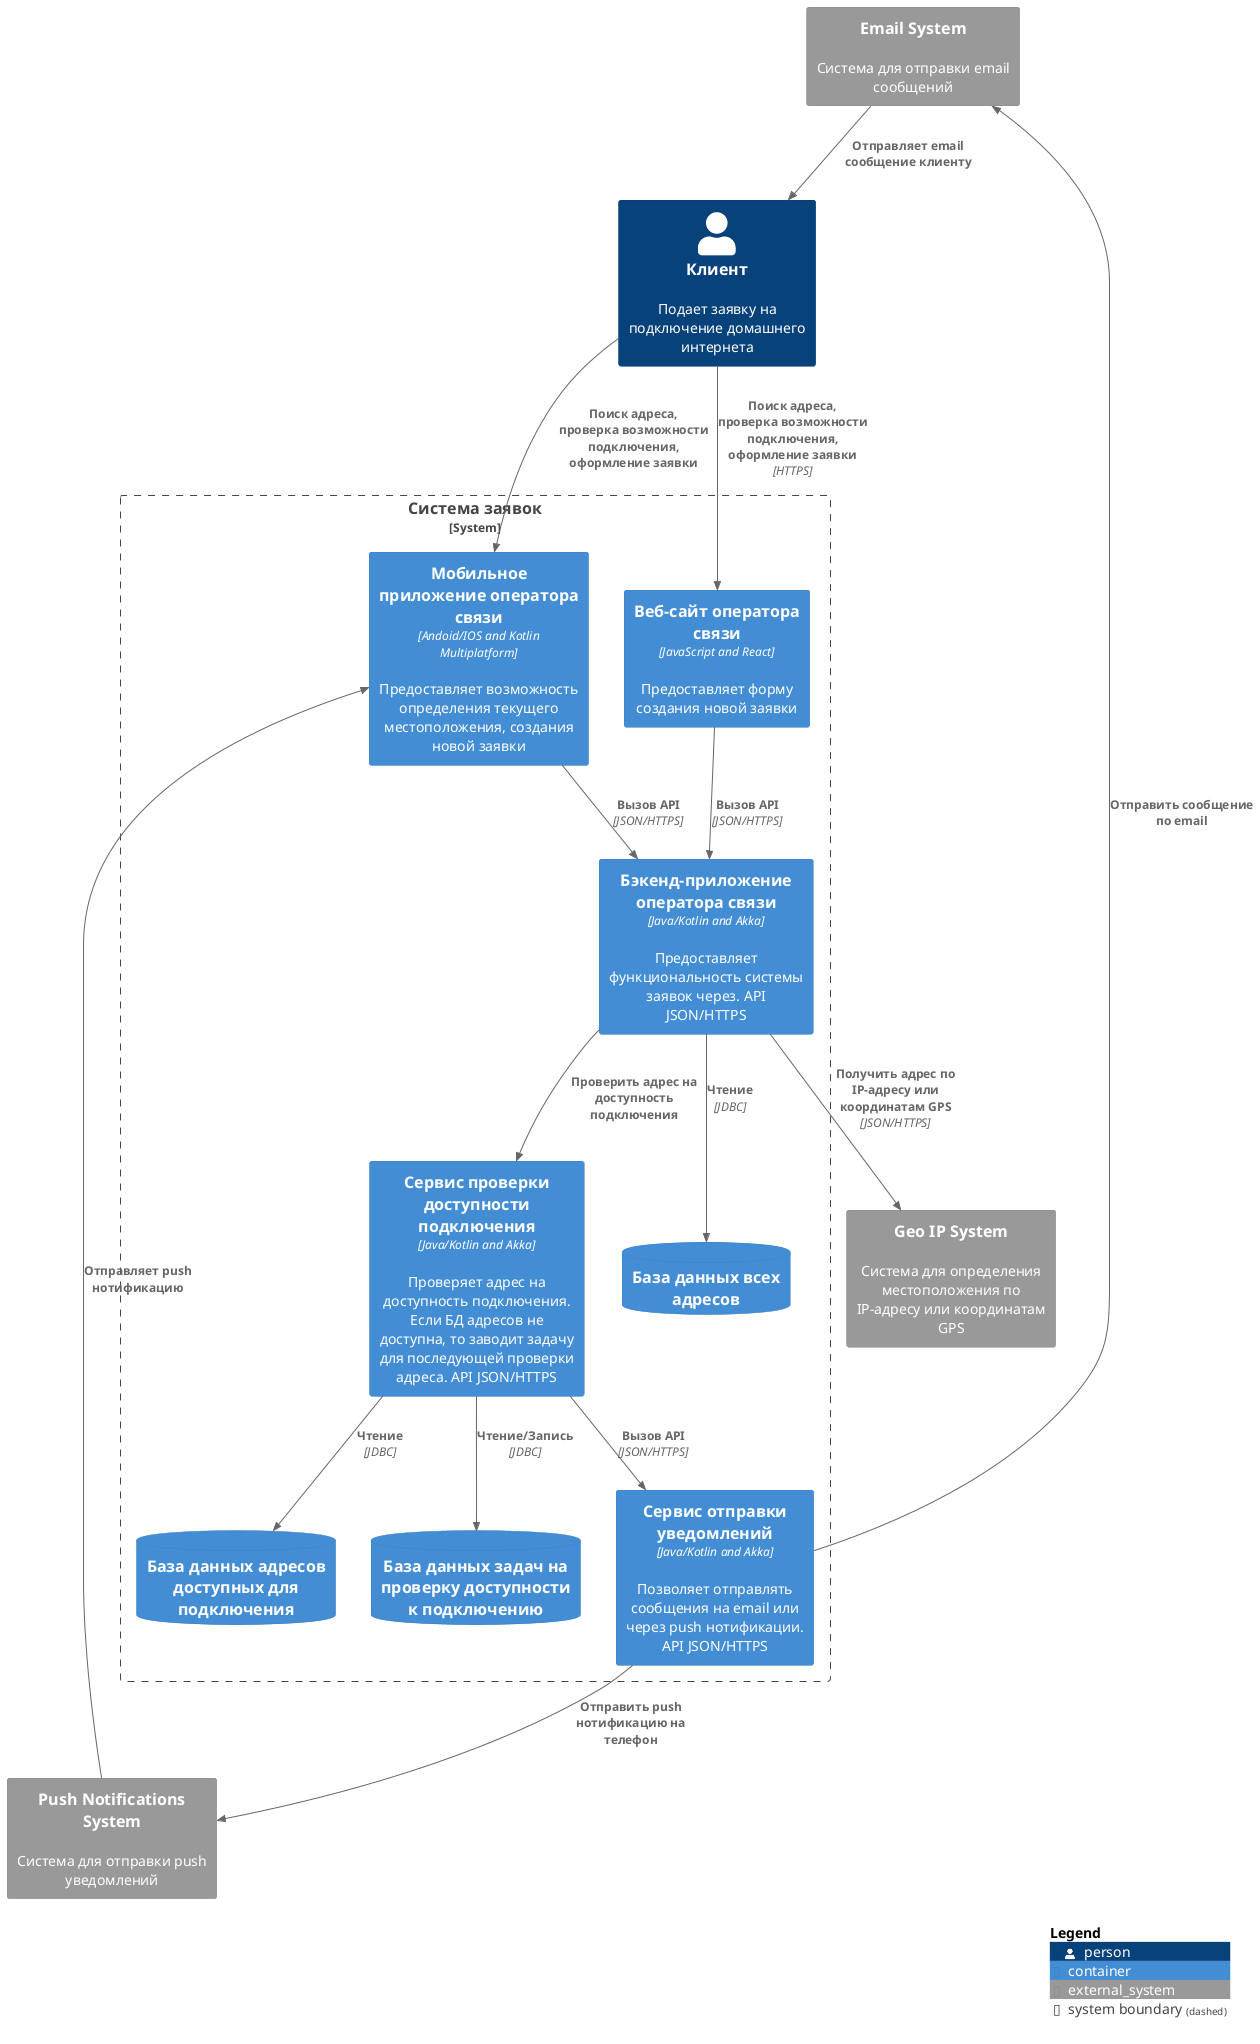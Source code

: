 @startuml Context
!include <C4/C4_Container>

Person(personAlias, "Клиент", "Подает заявку на подключение домашнего интернета")
System_Boundary(systemAlias, "Система заявок") {
    Container(feContainerAlias, "Веб-сайт оператора связи", "JavaScript and React", "Предоставляет форму создания новой заявки")
    Container(mobileAppContainerAlias, "Мобильное приложение оператора связи", "Andoid/IOS and Kotlin Multiplatform", "Предоставляет возможность определения текущего местоположения, создания новой заявки")
    Container(beContainerAlias, "Бэкенд-приложение оператора связи", "Java/Kotlin and Akka", "Предоставляет функциональность системы заявок через. API JSON/HTTPS")
    Container(beRequestsContainerAlias, "Сервис проверки доступности подключения", "Java/Kotlin and Akka", "Проверяет адрес на доступность подключения. Если БД адресов не доступна, то заводит задачу для последующей проверки адреса. API JSON/HTTPS")
    Container(beNotificationsContainerAlias, "Сервис отправки уведомлений", "Java/Kotlin and Akka", "Позволяет отправлять сообщения на email или через push нотификации. API JSON/HTTPS")
    ContainerDb(dbAllContainerAlias, "База данных всех адресов")
    ContainerDb(dbAvailableContainerAlias, "База данных адресов доступных для подключения")
    ContainerDb(dbCheckTasksContainerAlias, "База данных задач на проверку доступности к подключению")

}
System_Ext(geoIpSystemAlias, "Geo IP System", "Система для определения местоположения по IP-адресу или координатам GPS")
System_Ext(emailSystemAlias, "Email System", "Система для отправки email сообщений")
System_Ext(pushSystemAlias, "Push Notifications System", "Система для отправки push уведомлений")

Rel(personAlias, feContainerAlias, "Поиск адреса, проверка возможности подключения, оформление заявки", "HTTPS")
Rel(personAlias, mobileAppContainerAlias, "Поиск адреса, проверка возможности подключения, оформление заявки")
Rel(feContainerAlias, beContainerAlias, "Вызов API", "JSON/HTTPS")
Rel(mobileAppContainerAlias, beContainerAlias, "Вызов API", "JSON/HTTPS")
Rel(beContainerAlias, dbAllContainerAlias, "Чтение", "JDBC")
Rel_D(beContainerAlias, geoIpSystemAlias, "Получить адрес по IP-адресу или координатам GPS", "JSON/HTTPS")
Rel_D(beContainerAlias, beRequestsContainerAlias, "Проверить адрес на доступность подключения")
Rel(beRequestsContainerAlias, dbAvailableContainerAlias, "Чтение", "JDBC")
Rel(beRequestsContainerAlias, dbCheckTasksContainerAlias, "Чтение/Запись", "JDBC")
Rel(beRequestsContainerAlias, beNotificationsContainerAlias, "Вызов API", "JSON/HTTPS")
Rel(beNotificationsContainerAlias, emailSystemAlias, "Отправить сообщение по email")
Rel(beNotificationsContainerAlias, pushSystemAlias, "Отправить push нотификацию на телефон")
Rel(emailSystemAlias, personAlias, "Отправляет email сообщение клиенту")
Rel(pushSystemAlias, mobileAppContainerAlias, "Отправляет push нотификацию")

SHOW_LEGEND()
@enduml
